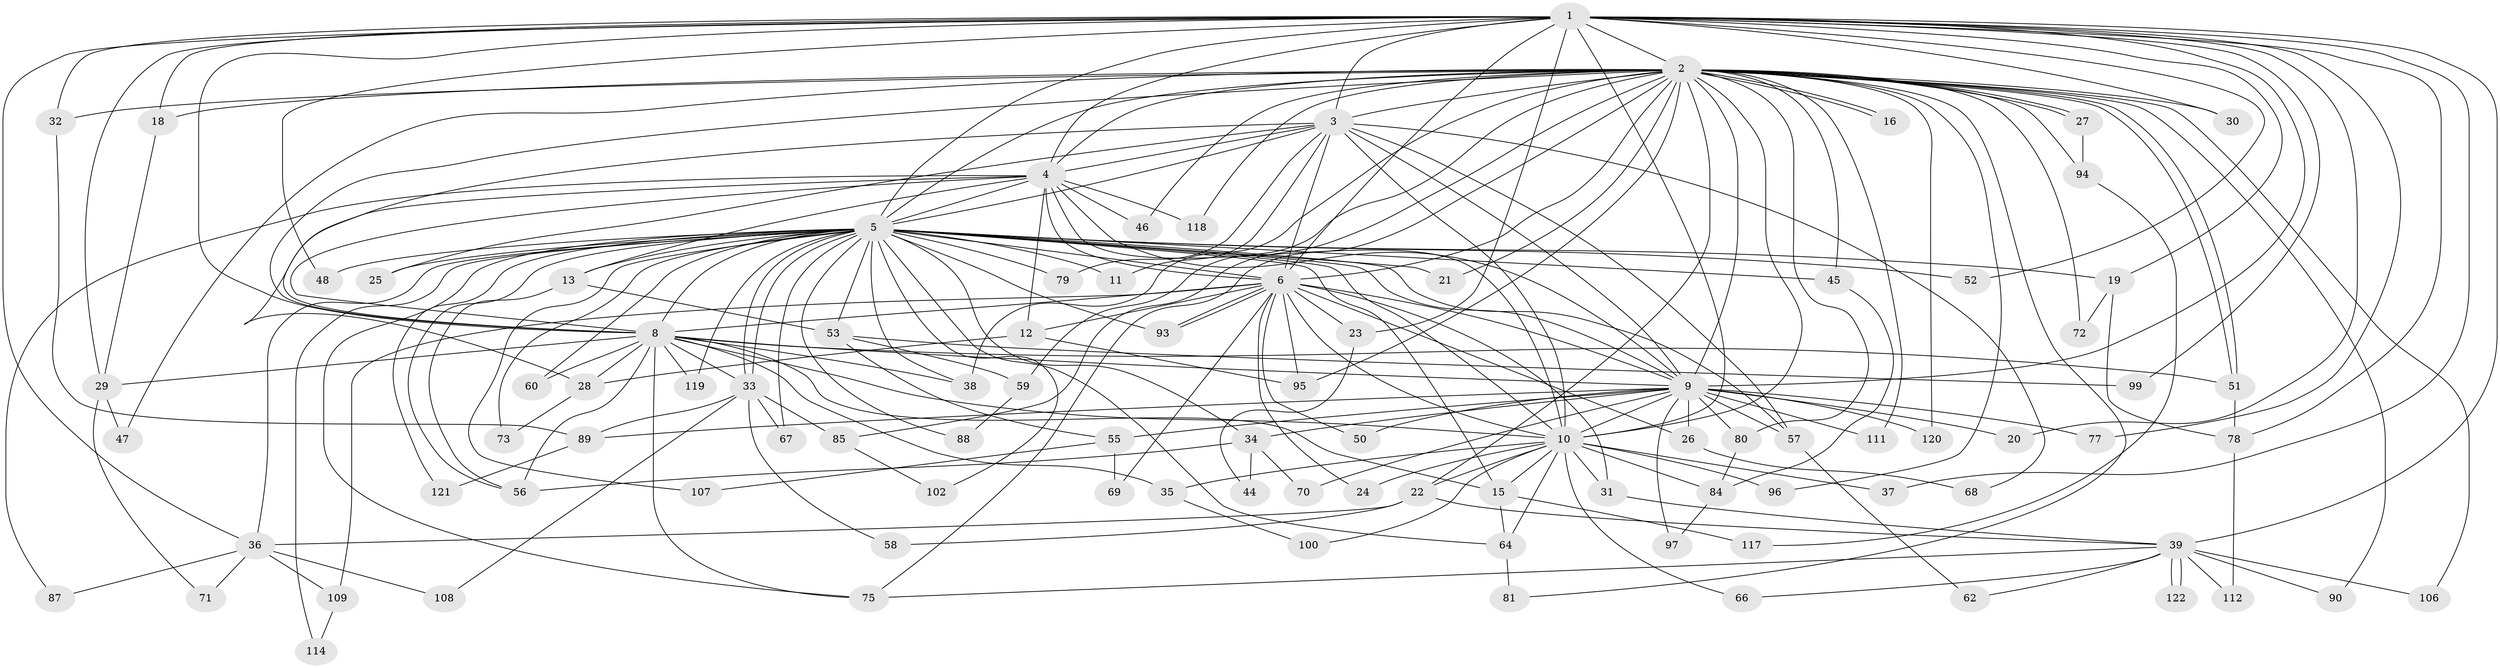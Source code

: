 // Generated by graph-tools (version 1.1) at 2025/23/03/03/25 07:23:39]
// undirected, 94 vertices, 225 edges
graph export_dot {
graph [start="1"]
  node [color=gray90,style=filled];
  1 [super="+42"];
  2 [super="+7"];
  3 [super="+17"];
  4 [super="+14"];
  5 [super="+74"];
  6 [super="+54"];
  8 [super="+49"];
  9 [super="+61"];
  10 [super="+65"];
  11;
  12;
  13;
  15;
  16;
  18;
  19;
  20;
  21;
  22 [super="+92"];
  23;
  24;
  25;
  26;
  27;
  28 [super="+40"];
  29 [super="+91"];
  30;
  31;
  32;
  33 [super="+63"];
  34 [super="+115"];
  35;
  36 [super="+41"];
  37;
  38 [super="+43"];
  39 [super="+101"];
  44;
  45;
  46;
  47;
  48;
  50 [super="+86"];
  51 [super="+110"];
  52;
  53;
  55;
  56 [super="+113"];
  57 [super="+82"];
  58;
  59;
  60;
  62;
  64 [super="+76"];
  66;
  67;
  68;
  69;
  70;
  71;
  72;
  73;
  75 [super="+98"];
  77;
  78 [super="+83"];
  79;
  80;
  81;
  84 [super="+104"];
  85;
  87;
  88;
  89 [super="+105"];
  90;
  93 [super="+116"];
  94;
  95 [super="+103"];
  96;
  97;
  99;
  100;
  102;
  106;
  107;
  108;
  109;
  111;
  112;
  114;
  117;
  118;
  119;
  120;
  121;
  122;
  1 -- 2 [weight=2];
  1 -- 3;
  1 -- 4;
  1 -- 5 [weight=2];
  1 -- 6;
  1 -- 8;
  1 -- 9;
  1 -- 10;
  1 -- 18;
  1 -- 19;
  1 -- 20;
  1 -- 23;
  1 -- 29;
  1 -- 30;
  1 -- 32;
  1 -- 37;
  1 -- 39;
  1 -- 48;
  1 -- 52;
  1 -- 77;
  1 -- 78;
  1 -- 99;
  1 -- 36;
  2 -- 3 [weight=2];
  2 -- 4 [weight=2];
  2 -- 5 [weight=2];
  2 -- 6 [weight=2];
  2 -- 8 [weight=2];
  2 -- 9 [weight=2];
  2 -- 10 [weight=2];
  2 -- 16;
  2 -- 16;
  2 -- 18;
  2 -- 21;
  2 -- 22;
  2 -- 27;
  2 -- 27;
  2 -- 32;
  2 -- 38;
  2 -- 45;
  2 -- 46;
  2 -- 51;
  2 -- 51;
  2 -- 59;
  2 -- 80;
  2 -- 81;
  2 -- 90;
  2 -- 94;
  2 -- 96;
  2 -- 106;
  2 -- 111;
  2 -- 118;
  2 -- 120;
  2 -- 72;
  2 -- 47;
  2 -- 85;
  2 -- 30;
  2 -- 75;
  2 -- 95;
  3 -- 4;
  3 -- 5;
  3 -- 6;
  3 -- 8;
  3 -- 9;
  3 -- 10 [weight=2];
  3 -- 11;
  3 -- 25;
  3 -- 57;
  3 -- 68;
  3 -- 79;
  4 -- 5 [weight=2];
  4 -- 6;
  4 -- 8;
  4 -- 9;
  4 -- 10 [weight=2];
  4 -- 12;
  4 -- 13;
  4 -- 28;
  4 -- 46;
  4 -- 87;
  4 -- 118;
  5 -- 6;
  5 -- 8;
  5 -- 9;
  5 -- 10;
  5 -- 11;
  5 -- 13;
  5 -- 15;
  5 -- 19;
  5 -- 21;
  5 -- 25;
  5 -- 33;
  5 -- 33;
  5 -- 34;
  5 -- 36;
  5 -- 38;
  5 -- 45;
  5 -- 48;
  5 -- 52;
  5 -- 53;
  5 -- 56;
  5 -- 57;
  5 -- 60;
  5 -- 67;
  5 -- 73;
  5 -- 75;
  5 -- 79;
  5 -- 88;
  5 -- 102;
  5 -- 107;
  5 -- 114;
  5 -- 119;
  5 -- 121;
  5 -- 93;
  5 -- 64;
  6 -- 8 [weight=2];
  6 -- 9;
  6 -- 10;
  6 -- 12;
  6 -- 23;
  6 -- 24;
  6 -- 26;
  6 -- 31;
  6 -- 50;
  6 -- 69;
  6 -- 93;
  6 -- 93;
  6 -- 95;
  6 -- 109;
  8 -- 9 [weight=2];
  8 -- 10;
  8 -- 28;
  8 -- 29;
  8 -- 35;
  8 -- 56;
  8 -- 60;
  8 -- 75;
  8 -- 119;
  8 -- 38;
  8 -- 33;
  8 -- 51;
  8 -- 15;
  9 -- 10;
  9 -- 20;
  9 -- 26;
  9 -- 34;
  9 -- 50 [weight=2];
  9 -- 55;
  9 -- 70;
  9 -- 77;
  9 -- 80;
  9 -- 89;
  9 -- 97;
  9 -- 111;
  9 -- 120;
  9 -- 57;
  10 -- 15;
  10 -- 22;
  10 -- 24;
  10 -- 31;
  10 -- 35;
  10 -- 37;
  10 -- 64;
  10 -- 66;
  10 -- 84;
  10 -- 96;
  10 -- 100;
  12 -- 95;
  12 -- 28;
  13 -- 53;
  13 -- 56;
  15 -- 64;
  15 -- 117;
  18 -- 29;
  19 -- 72;
  19 -- 78;
  22 -- 36;
  22 -- 58;
  22 -- 39;
  23 -- 44;
  26 -- 68;
  27 -- 94;
  28 -- 73;
  29 -- 47;
  29 -- 71;
  31 -- 39;
  32 -- 89;
  33 -- 58;
  33 -- 67;
  33 -- 85;
  33 -- 108;
  33 -- 89;
  34 -- 44;
  34 -- 70;
  34 -- 56;
  35 -- 100;
  36 -- 71;
  36 -- 87;
  36 -- 108;
  36 -- 109;
  39 -- 62;
  39 -- 66;
  39 -- 90;
  39 -- 106;
  39 -- 122;
  39 -- 122;
  39 -- 112;
  39 -- 75;
  45 -- 84;
  51 -- 78;
  53 -- 55;
  53 -- 59;
  53 -- 99;
  55 -- 69;
  55 -- 107;
  57 -- 62;
  59 -- 88;
  64 -- 81;
  78 -- 112;
  80 -- 84;
  84 -- 97;
  85 -- 102;
  89 -- 121;
  94 -- 117;
  109 -- 114;
}
